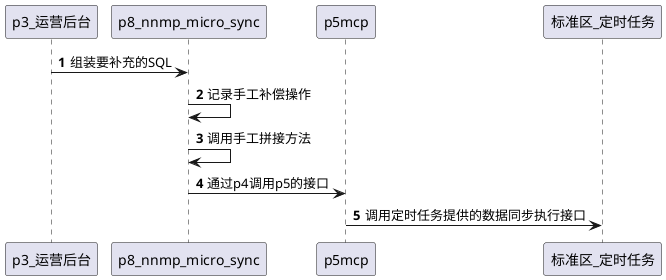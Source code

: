 @startuml
'https://plantuml.com/sequence-diagram
autonumber
p3_运营后台->p8_nnmp_micro_sync:组装要补充的SQL
p8_nnmp_micro_sync->p8_nnmp_micro_sync:记录手工补偿操作
p8_nnmp_micro_sync->p8_nnmp_micro_sync:调用手工拼接方法
p8_nnmp_micro_sync->p5mcp:通过p4调用p5的接口
p5mcp->标准区_定时任务:调用定时任务提供的数据同步执行接口
@enduml